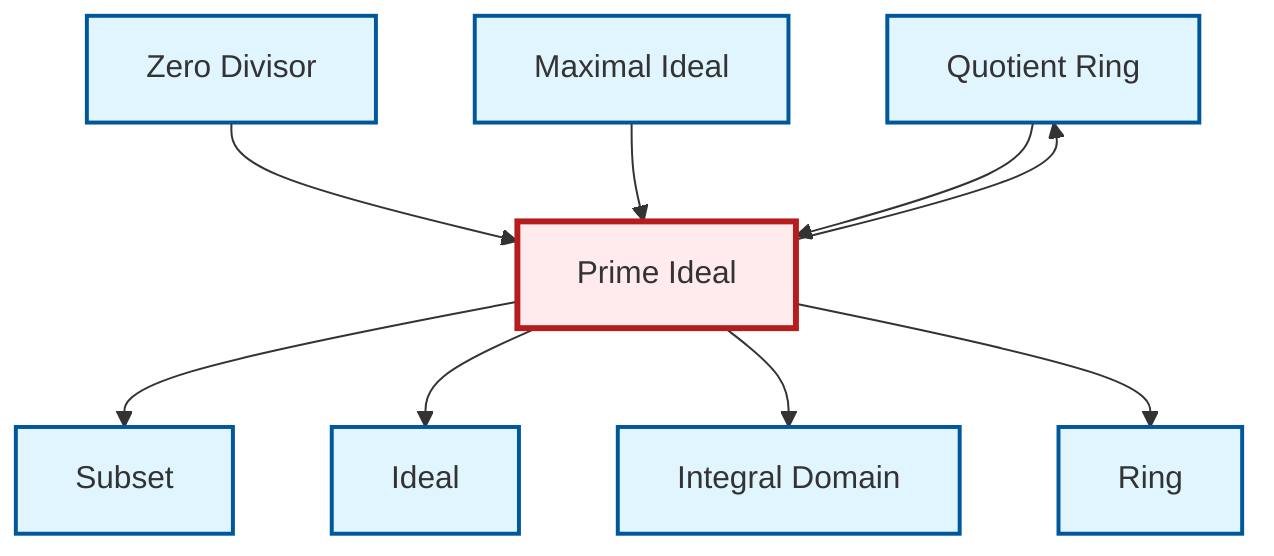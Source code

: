 graph TD
    classDef definition fill:#e1f5fe,stroke:#01579b,stroke-width:2px
    classDef theorem fill:#f3e5f5,stroke:#4a148c,stroke-width:2px
    classDef axiom fill:#fff3e0,stroke:#e65100,stroke-width:2px
    classDef example fill:#e8f5e9,stroke:#1b5e20,stroke-width:2px
    classDef current fill:#ffebee,stroke:#b71c1c,stroke-width:3px
    def-quotient-ring["Quotient Ring"]:::definition
    def-maximal-ideal["Maximal Ideal"]:::definition
    def-subset["Subset"]:::definition
    def-ring["Ring"]:::definition
    def-prime-ideal["Prime Ideal"]:::definition
    def-ideal["Ideal"]:::definition
    def-zero-divisor["Zero Divisor"]:::definition
    def-integral-domain["Integral Domain"]:::definition
    def-prime-ideal --> def-subset
    def-prime-ideal --> def-ideal
    def-prime-ideal --> def-quotient-ring
    def-zero-divisor --> def-prime-ideal
    def-prime-ideal --> def-integral-domain
    def-maximal-ideal --> def-prime-ideal
    def-prime-ideal --> def-ring
    def-quotient-ring --> def-prime-ideal
    class def-prime-ideal current